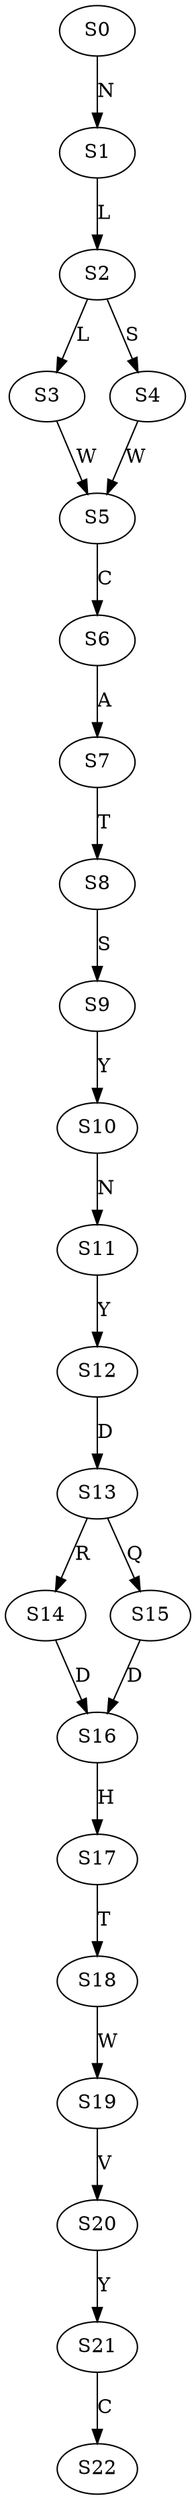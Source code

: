 strict digraph  {
	S0 -> S1 [ label = N ];
	S1 -> S2 [ label = L ];
	S2 -> S3 [ label = L ];
	S2 -> S4 [ label = S ];
	S3 -> S5 [ label = W ];
	S4 -> S5 [ label = W ];
	S5 -> S6 [ label = C ];
	S6 -> S7 [ label = A ];
	S7 -> S8 [ label = T ];
	S8 -> S9 [ label = S ];
	S9 -> S10 [ label = Y ];
	S10 -> S11 [ label = N ];
	S11 -> S12 [ label = Y ];
	S12 -> S13 [ label = D ];
	S13 -> S14 [ label = R ];
	S13 -> S15 [ label = Q ];
	S14 -> S16 [ label = D ];
	S15 -> S16 [ label = D ];
	S16 -> S17 [ label = H ];
	S17 -> S18 [ label = T ];
	S18 -> S19 [ label = W ];
	S19 -> S20 [ label = V ];
	S20 -> S21 [ label = Y ];
	S21 -> S22 [ label = C ];
}
